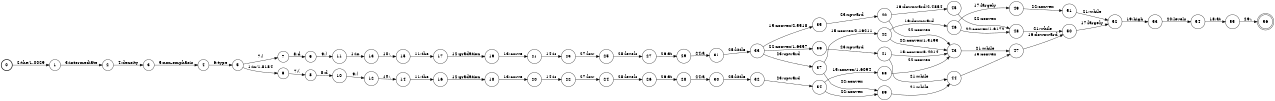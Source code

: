 digraph FST {
rankdir = LR;
size = "8.5,11";
label = "";
center = 1;
orientation = Portrait;
ranksep = "0.4";
nodesep = "0.25";
0 [label = "0", shape = circle, style = bold, fontsize = 14]
	0 -> 1 [label = "2:the/1.0029", fontsize = 14];
1 [label = "1", shape = circle, style = solid, fontsize = 14]
	1 -> 2 [label = "3:intermediate", fontsize = 14];
2 [label = "2", shape = circle, style = solid, fontsize = 14]
	2 -> 3 [label = "4:density", fontsize = 14];
3 [label = "3", shape = circle, style = solid, fontsize = 14]
	3 -> 4 [label = "5:non-emphasis", fontsize = 14];
4 [label = "4", shape = circle, style = solid, fontsize = 14]
	4 -> 5 [label = "6:type", fontsize = 14];
5 [label = "5", shape = circle, style = solid, fontsize = 14]
	5 -> 6 [label = "1:in/1.8184", fontsize = 14];
	5 -> 7 [label = "7:(", fontsize = 14];
6 [label = "6", shape = circle, style = solid, fontsize = 14]
	6 -> 8 [label = "7:(", fontsize = 14];
7 [label = "7", shape = circle, style = solid, fontsize = 14]
	7 -> 9 [label = "8:d", fontsize = 14];
8 [label = "8", shape = circle, style = solid, fontsize = 14]
	8 -> 10 [label = "8:d", fontsize = 14];
9 [label = "9", shape = circle, style = solid, fontsize = 14]
	9 -> 11 [label = "9:)", fontsize = 14];
10 [label = "10", shape = circle, style = solid, fontsize = 14]
	10 -> 12 [label = "9:)", fontsize = 14];
11 [label = "11", shape = circle, style = solid, fontsize = 14]
	11 -> 13 [label = "1:in", fontsize = 14];
12 [label = "12", shape = circle, style = solid, fontsize = 14]
	12 -> 14 [label = "10:,", fontsize = 14];
13 [label = "13", shape = circle, style = solid, fontsize = 14]
	13 -> 15 [label = "10:,", fontsize = 14];
14 [label = "14", shape = circle, style = solid, fontsize = 14]
	14 -> 16 [label = "11:the", fontsize = 14];
15 [label = "15", shape = circle, style = solid, fontsize = 14]
	15 -> 17 [label = "11:the", fontsize = 14];
16 [label = "16", shape = circle, style = solid, fontsize = 14]
	16 -> 18 [label = "12:gradation", fontsize = 14];
17 [label = "17", shape = circle, style = solid, fontsize = 14]
	17 -> 19 [label = "12:gradation", fontsize = 14];
18 [label = "18", shape = circle, style = solid, fontsize = 14]
	18 -> 20 [label = "13:curve", fontsize = 14];
19 [label = "19", shape = circle, style = solid, fontsize = 14]
	19 -> 21 [label = "13:curve", fontsize = 14];
20 [label = "20", shape = circle, style = solid, fontsize = 14]
	20 -> 22 [label = "14:is", fontsize = 14];
21 [label = "21", shape = circle, style = solid, fontsize = 14]
	21 -> 23 [label = "14:is", fontsize = 14];
22 [label = "22", shape = circle, style = solid, fontsize = 14]
	22 -> 24 [label = "27:low", fontsize = 14];
23 [label = "23", shape = circle, style = solid, fontsize = 14]
	23 -> 25 [label = "27:low", fontsize = 14];
24 [label = "24", shape = circle, style = solid, fontsize = 14]
	24 -> 26 [label = "28:levels", fontsize = 14];
25 [label = "25", shape = circle, style = solid, fontsize = 14]
	25 -> 27 [label = "28:levels", fontsize = 14];
26 [label = "26", shape = circle, style = solid, fontsize = 14]
	26 -> 28 [label = "26:at", fontsize = 14];
27 [label = "27", shape = circle, style = solid, fontsize = 14]
	27 -> 29 [label = "26:at", fontsize = 14];
28 [label = "28", shape = circle, style = solid, fontsize = 14]
	28 -> 30 [label = "24:a", fontsize = 14];
29 [label = "29", shape = circle, style = solid, fontsize = 14]
	29 -> 31 [label = "24:a", fontsize = 14];
30 [label = "30", shape = circle, style = solid, fontsize = 14]
	30 -> 32 [label = "25:little", fontsize = 14];
31 [label = "31", shape = circle, style = solid, fontsize = 14]
	31 -> 33 [label = "25:little", fontsize = 14];
32 [label = "32", shape = circle, style = solid, fontsize = 14]
	32 -> 34 [label = "23:upward", fontsize = 14];
33 [label = "33", shape = circle, style = solid, fontsize = 14]
	33 -> 35 [label = "15:convex/2.5518", fontsize = 14];
	33 -> 36 [label = "22:convex/1.6357", fontsize = 14];
	33 -> 37 [label = "23:upward", fontsize = 14];
34 [label = "34", shape = circle, style = solid, fontsize = 14]
	34 -> 38 [label = "15:convex/1.6094", fontsize = 14];
	34 -> 39 [label = "22:convex", fontsize = 14];
35 [label = "35", shape = circle, style = solid, fontsize = 14]
	35 -> 40 [label = "23:upward", fontsize = 14];
36 [label = "36", shape = circle, style = solid, fontsize = 14]
	36 -> 41 [label = "23:upward", fontsize = 14];
37 [label = "37", shape = circle, style = solid, fontsize = 14]
	37 -> 39 [label = "22:convex", fontsize = 14];
	37 -> 42 [label = "15:convex/0.16211", fontsize = 14];
38 [label = "38", shape = circle, style = solid, fontsize = 14]
	38 -> 43 [label = "22:convex", fontsize = 14];
39 [label = "39", shape = circle, style = solid, fontsize = 14]
	39 -> 44 [label = "21:while", fontsize = 14];
40 [label = "40", shape = circle, style = solid, fontsize = 14]
	40 -> 43 [label = "22:convex", fontsize = 14];
	40 -> 45 [label = "16:downward/2.4854", fontsize = 14];
41 [label = "41", shape = circle, style = solid, fontsize = 14]
	41 -> 43 [label = "15:convex/3.4014", fontsize = 14];
	41 -> 44 [label = "21:while", fontsize = 14];
42 [label = "42", shape = circle, style = solid, fontsize = 14]
	42 -> 43 [label = "22:convex/1.3193", fontsize = 14];
	42 -> 46 [label = "16:downward", fontsize = 14];
43 [label = "43", shape = circle, style = solid, fontsize = 14]
	43 -> 47 [label = "21:while", fontsize = 14];
44 [label = "44", shape = circle, style = solid, fontsize = 14]
	44 -> 47 [label = "15:convex", fontsize = 14];
45 [label = "45", shape = circle, style = solid, fontsize = 14]
	45 -> 48 [label = "22:convex", fontsize = 14];
46 [label = "46", shape = circle, style = solid, fontsize = 14]
	46 -> 48 [label = "22:convex/1.6172", fontsize = 14];
	46 -> 49 [label = "17:largely", fontsize = 14];
47 [label = "47", shape = circle, style = solid, fontsize = 14]
	47 -> 50 [label = "16:downward", fontsize = 14];
48 [label = "48", shape = circle, style = solid, fontsize = 14]
	48 -> 50 [label = "21:while", fontsize = 14];
49 [label = "49", shape = circle, style = solid, fontsize = 14]
	49 -> 51 [label = "22:convex", fontsize = 14];
50 [label = "50", shape = circle, style = solid, fontsize = 14]
	50 -> 52 [label = "17:largely", fontsize = 14];
51 [label = "51", shape = circle, style = solid, fontsize = 14]
	51 -> 52 [label = "21:while", fontsize = 14];
52 [label = "52", shape = circle, style = solid, fontsize = 14]
	52 -> 53 [label = "19:high", fontsize = 14];
53 [label = "53", shape = circle, style = solid, fontsize = 14]
	53 -> 54 [label = "20:levels", fontsize = 14];
54 [label = "54", shape = circle, style = solid, fontsize = 14]
	54 -> 55 [label = "18:at", fontsize = 14];
55 [label = "55", shape = circle, style = solid, fontsize = 14]
	55 -> 56 [label = "29:.", fontsize = 14];
56 [label = "56", shape = doublecircle, style = solid, fontsize = 14]
}
